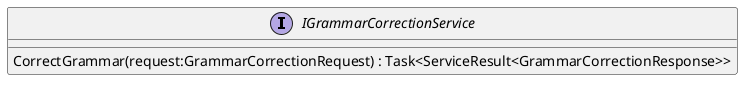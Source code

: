 @startuml
interface IGrammarCorrectionService {
    CorrectGrammar(request:GrammarCorrectionRequest) : Task<ServiceResult<GrammarCorrectionResponse>>
}
@enduml
